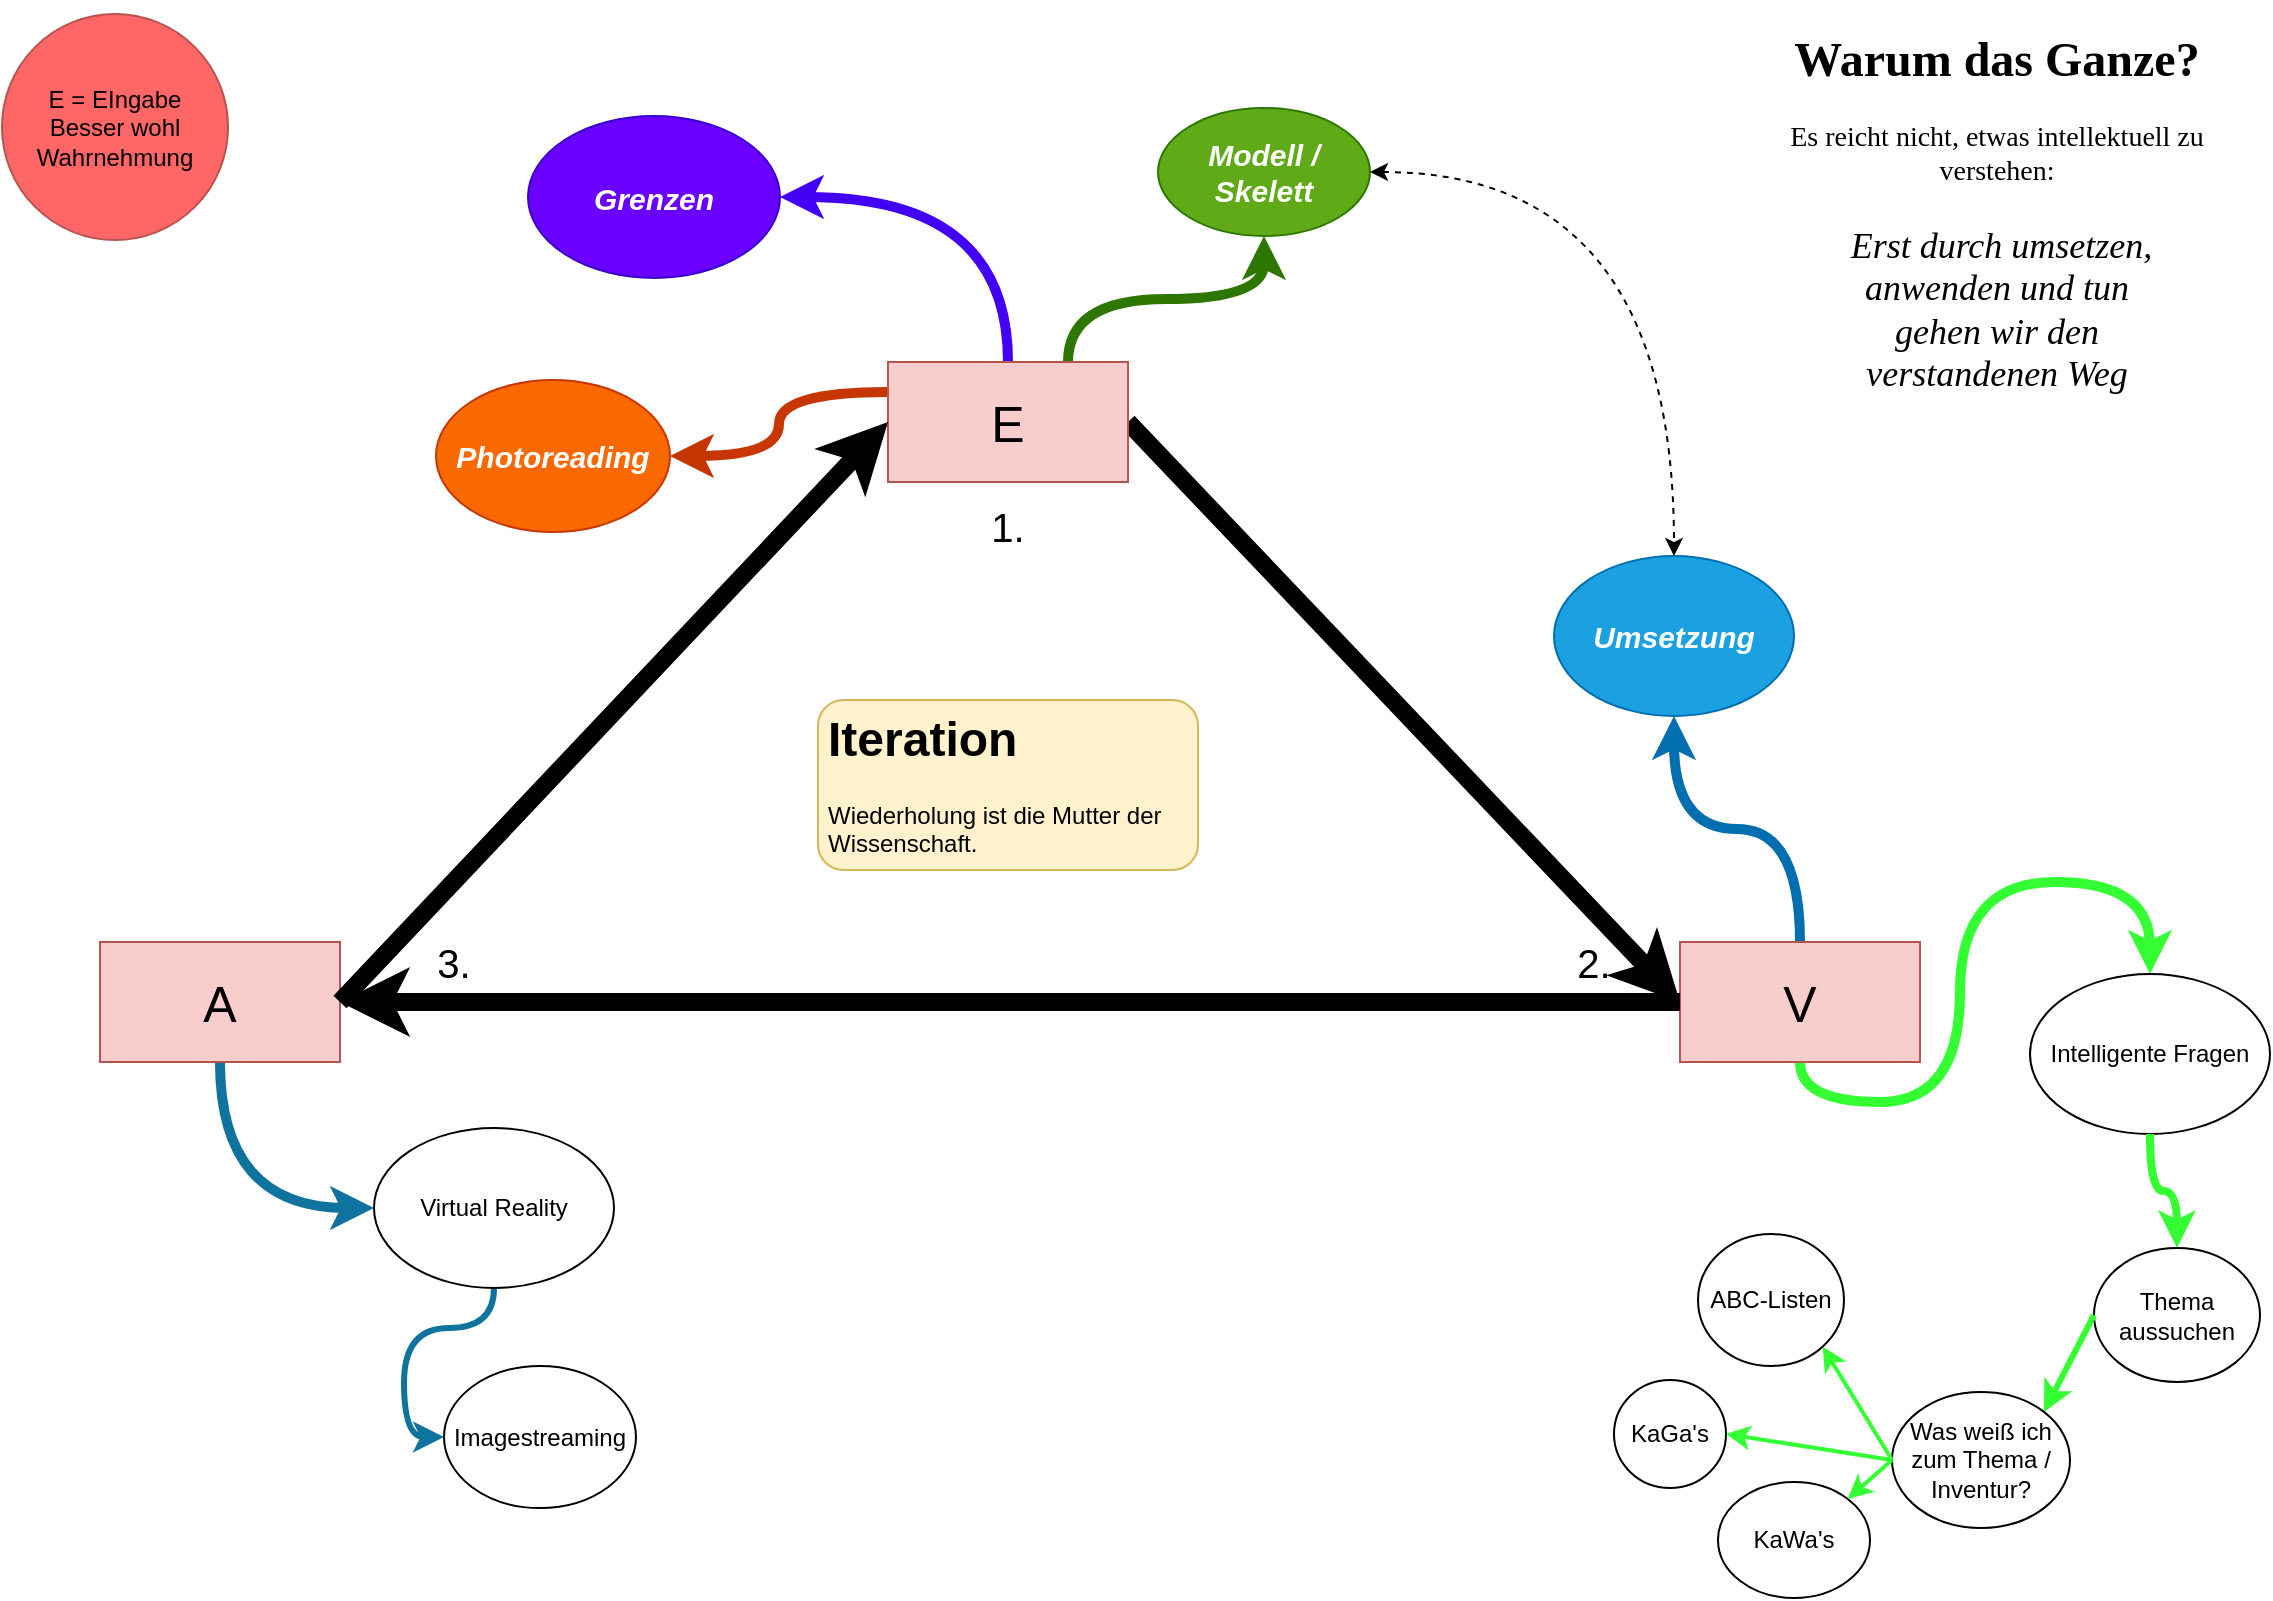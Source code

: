 <mxfile version="13.5.8" type="github">
  <diagram name="EVA" id="LGrXJrhcOQH4PXI3Mq-y">
    <mxGraphModel dx="1038" dy="575" grid="0" gridSize="10" guides="1" tooltips="1" connect="1" arrows="1" fold="1" page="1" pageScale="1" pageWidth="1169" pageHeight="827" math="0" shadow="0">
      <root>
        <mxCell id="C_8bVwX5II559LBR6Ncd-0" />
        <mxCell id="C_8bVwX5II559LBR6Ncd-1" parent="C_8bVwX5II559LBR6Ncd-0" />
        <mxCell id="C_8bVwX5II559LBR6Ncd-2" style="rounded=0;orthogonalLoop=1;jettySize=auto;html=1;exitX=1;exitY=0.5;exitDx=0;exitDy=0;entryX=0;entryY=0.5;entryDx=0;entryDy=0;endArrow=classic;endFill=1;strokeWidth=9;" parent="C_8bVwX5II559LBR6Ncd-1" source="C_8bVwX5II559LBR6Ncd-6" target="C_8bVwX5II559LBR6Ncd-12" edge="1">
          <mxGeometry relative="1" as="geometry" />
        </mxCell>
        <mxCell id="C_8bVwX5II559LBR6Ncd-3" style="edgeStyle=orthogonalEdgeStyle;curved=1;rounded=0;orthogonalLoop=1;jettySize=auto;html=1;exitX=0.75;exitY=0;exitDx=0;exitDy=0;entryX=0.5;entryY=1;entryDx=0;entryDy=0;endArrow=classic;endFill=1;strokeWidth=5;startArrow=none;startFill=0;fillColor=#60a917;strokeColor=#2D7600;" parent="C_8bVwX5II559LBR6Ncd-1" source="C_8bVwX5II559LBR6Ncd-6" target="C_8bVwX5II559LBR6Ncd-14" edge="1">
          <mxGeometry relative="1" as="geometry" />
        </mxCell>
        <mxCell id="C_8bVwX5II559LBR6Ncd-4" style="edgeStyle=orthogonalEdgeStyle;rounded=0;orthogonalLoop=1;jettySize=auto;html=1;exitX=0.5;exitY=0;exitDx=0;exitDy=0;startArrow=none;startFill=0;endArrow=classic;endFill=1;strokeWidth=5;curved=1;fillColor=#6a00ff;entryX=1;entryY=0.5;entryDx=0;entryDy=0;strokeColor=#4200F5;" parent="C_8bVwX5II559LBR6Ncd-1" source="C_8bVwX5II559LBR6Ncd-6" target="C_8bVwX5II559LBR6Ncd-24" edge="1">
          <mxGeometry relative="1" as="geometry">
            <mxPoint x="367" y="165" as="targetPoint" />
          </mxGeometry>
        </mxCell>
        <mxCell id="C_8bVwX5II559LBR6Ncd-5" style="edgeStyle=orthogonalEdgeStyle;rounded=0;orthogonalLoop=1;jettySize=auto;html=1;exitX=0;exitY=0.25;exitDx=0;exitDy=0;entryX=1;entryY=0.5;entryDx=0;entryDy=0;strokeWidth=5;curved=1;fillColor=#fa6800;strokeColor=#C73500;" parent="C_8bVwX5II559LBR6Ncd-1" source="C_8bVwX5II559LBR6Ncd-6" target="C_8bVwX5II559LBR6Ncd-36" edge="1">
          <mxGeometry relative="1" as="geometry" />
        </mxCell>
        <mxCell id="C_8bVwX5II559LBR6Ncd-6" value="&lt;font style=&quot;font-size: 25px&quot;&gt;E&lt;/font&gt;" style="rounded=0;whiteSpace=wrap;html=1;fillColor=#f8cecc;strokeColor=#b85450;" parent="C_8bVwX5II559LBR6Ncd-1" vertex="1">
          <mxGeometry x="452" y="202" width="120" height="60" as="geometry" />
        </mxCell>
        <mxCell id="C_8bVwX5II559LBR6Ncd-7" style="edgeStyle=orthogonalEdgeStyle;rounded=0;orthogonalLoop=1;jettySize=auto;html=1;exitX=0.5;exitY=1;exitDx=0;exitDy=0;entryX=0;entryY=0.5;entryDx=0;entryDy=0;curved=1;strokeWidth=3;fillColor=#b1ddf0;strokeColor=#10739e;" parent="C_8bVwX5II559LBR6Ncd-1" source="C_8bVwX5II559LBR6Ncd-16" target="C_8bVwX5II559LBR6Ncd-15" edge="1">
          <mxGeometry relative="1" as="geometry" />
        </mxCell>
        <mxCell id="C_8bVwX5II559LBR6Ncd-8" style="edgeStyle=orthogonalEdgeStyle;rounded=0;orthogonalLoop=1;jettySize=auto;html=1;exitX=0.5;exitY=1;exitDx=0;exitDy=0;entryX=0;entryY=0.5;entryDx=0;entryDy=0;curved=1;strokeWidth=5;fillColor=#b1ddf0;strokeColor=#10739e;" parent="C_8bVwX5II559LBR6Ncd-1" source="C_8bVwX5II559LBR6Ncd-9" target="C_8bVwX5II559LBR6Ncd-16" edge="1">
          <mxGeometry relative="1" as="geometry" />
        </mxCell>
        <mxCell id="C_8bVwX5II559LBR6Ncd-9" value="&lt;font style=&quot;font-size: 25px&quot;&gt;A&lt;/font&gt;" style="rounded=0;whiteSpace=wrap;html=1;fillColor=#f8cecc;strokeColor=#b85450;" parent="C_8bVwX5II559LBR6Ncd-1" vertex="1">
          <mxGeometry x="58" y="492" width="120" height="60" as="geometry" />
        </mxCell>
        <mxCell id="C_8bVwX5II559LBR6Ncd-10" style="edgeStyle=orthogonalEdgeStyle;rounded=0;orthogonalLoop=1;jettySize=auto;html=1;exitX=0.5;exitY=1;exitDx=0;exitDy=0;entryX=0.5;entryY=0;entryDx=0;entryDy=0;curved=1;strokeWidth=5;strokeColor=#33FF33;" parent="C_8bVwX5II559LBR6Ncd-1" source="C_8bVwX5II559LBR6Ncd-12" target="C_8bVwX5II559LBR6Ncd-18" edge="1">
          <mxGeometry relative="1" as="geometry">
            <Array as="points">
              <mxPoint x="908" y="572" />
              <mxPoint x="988" y="572" />
              <mxPoint x="988" y="462" />
              <mxPoint x="1083" y="462" />
            </Array>
          </mxGeometry>
        </mxCell>
        <mxCell id="C_8bVwX5II559LBR6Ncd-11" style="edgeStyle=orthogonalEdgeStyle;rounded=0;orthogonalLoop=1;jettySize=auto;html=1;exitX=0.5;exitY=0;exitDx=0;exitDy=0;entryX=0.5;entryY=1;entryDx=0;entryDy=0;curved=1;fillColor=#1ba1e2;strokeColor=#006EAF;strokeWidth=5;" parent="C_8bVwX5II559LBR6Ncd-1" source="C_8bVwX5II559LBR6Ncd-12" target="C_8bVwX5II559LBR6Ncd-17" edge="1">
          <mxGeometry relative="1" as="geometry" />
        </mxCell>
        <mxCell id="C_8bVwX5II559LBR6Ncd-12" value="&lt;font style=&quot;font-size: 25px&quot;&gt;V&lt;/font&gt;" style="rounded=0;whiteSpace=wrap;html=1;fillColor=#f8cecc;strokeColor=#b85450;" parent="C_8bVwX5II559LBR6Ncd-1" vertex="1">
          <mxGeometry x="848" y="492" width="120" height="60" as="geometry" />
        </mxCell>
        <mxCell id="C_8bVwX5II559LBR6Ncd-13" style="edgeStyle=orthogonalEdgeStyle;curved=1;rounded=0;orthogonalLoop=1;jettySize=auto;html=1;exitX=1;exitY=0.5;exitDx=0;exitDy=0;entryX=0.5;entryY=0;entryDx=0;entryDy=0;startArrow=classic;startFill=1;endArrow=classic;endFill=1;strokeWidth=1;dashed=1;" parent="C_8bVwX5II559LBR6Ncd-1" source="C_8bVwX5II559LBR6Ncd-14" target="C_8bVwX5II559LBR6Ncd-17" edge="1">
          <mxGeometry relative="1" as="geometry" />
        </mxCell>
        <UserObject label="&lt;i&gt;&lt;b&gt;&lt;font style=&quot;font-size: 15px&quot;&gt;Modell / Skelett&lt;/font&gt;&lt;/b&gt;&lt;/i&gt;" link="http://127.0.0.1:8080/#OWN%20-%20Modell" id="C_8bVwX5II559LBR6Ncd-14">
          <mxCell style="ellipse;whiteSpace=wrap;html=1;fillColor=#60a917;strokeColor=#2D7600;fontColor=#ffffff;" parent="C_8bVwX5II559LBR6Ncd-1" vertex="1">
            <mxGeometry x="587" y="75" width="106" height="64" as="geometry" />
          </mxCell>
        </UserObject>
        <UserObject label="Imagestreaming" link="http://127.0.0.1:8080/#Imagestreaming" id="C_8bVwX5II559LBR6Ncd-15">
          <mxCell style="ellipse;whiteSpace=wrap;html=1;noLabel=0;container=0;treeFolding=0;treeMoving=0;comic=0;" parent="C_8bVwX5II559LBR6Ncd-1" vertex="1">
            <mxGeometry x="230" y="704" width="96" height="71" as="geometry" />
          </mxCell>
        </UserObject>
        <mxCell id="C_8bVwX5II559LBR6Ncd-16" value="Virtual Reality" style="ellipse;whiteSpace=wrap;html=1;" parent="C_8bVwX5II559LBR6Ncd-1" vertex="1">
          <mxGeometry x="195" y="585" width="120" height="80" as="geometry" />
        </mxCell>
        <UserObject label="&lt;i&gt;&lt;b&gt;&lt;font style=&quot;font-size: 15px&quot;&gt;Umsetzung&lt;/font&gt;&lt;/b&gt;&lt;/i&gt;" link="http://127.0.0.1:8080/#OWN%20-%20Begriffe" id="C_8bVwX5II559LBR6Ncd-17">
          <mxCell style="ellipse;whiteSpace=wrap;html=1;fillColor=#1ba1e2;strokeColor=#006EAF;fontColor=#ffffff;" parent="C_8bVwX5II559LBR6Ncd-1" vertex="1">
            <mxGeometry x="785" y="299" width="120" height="80" as="geometry" />
          </mxCell>
        </UserObject>
        <mxCell id="C_8bVwX5II559LBR6Ncd-18" value="Intelligente Fragen" style="ellipse;whiteSpace=wrap;html=1;" parent="C_8bVwX5II559LBR6Ncd-1" vertex="1">
          <mxGeometry x="1023" y="508" width="120" height="80" as="geometry" />
        </mxCell>
        <mxCell id="C_8bVwX5II559LBR6Ncd-19" value="ABC-Listen" style="ellipse;whiteSpace=wrap;html=1;" parent="C_8bVwX5II559LBR6Ncd-1" vertex="1">
          <mxGeometry x="857" y="638" width="73" height="66" as="geometry" />
        </mxCell>
        <mxCell id="C_8bVwX5II559LBR6Ncd-20" value="KaWa&#39;s" style="ellipse;whiteSpace=wrap;html=1;" parent="C_8bVwX5II559LBR6Ncd-1" vertex="1">
          <mxGeometry x="867" y="762" width="76" height="58" as="geometry" />
        </mxCell>
        <mxCell id="C_8bVwX5II559LBR6Ncd-21" value="KaGa&#39;s" style="ellipse;whiteSpace=wrap;html=1;" parent="C_8bVwX5II559LBR6Ncd-1" vertex="1">
          <mxGeometry x="815" y="711" width="56" height="54" as="geometry" />
        </mxCell>
        <mxCell id="C_8bVwX5II559LBR6Ncd-22" style="rounded=0;orthogonalLoop=1;jettySize=auto;html=1;exitX=0;exitY=0.5;exitDx=0;exitDy=0;entryX=1;entryY=0.5;entryDx=0;entryDy=0;endArrow=none;endFill=0;strokeWidth=9;startArrow=classic;startFill=1;" parent="C_8bVwX5II559LBR6Ncd-1" source="C_8bVwX5II559LBR6Ncd-6" target="C_8bVwX5II559LBR6Ncd-9" edge="1">
          <mxGeometry relative="1" as="geometry">
            <mxPoint x="374" y="332" as="sourcePoint" />
            <mxPoint x="650" y="622" as="targetPoint" />
          </mxGeometry>
        </mxCell>
        <mxCell id="C_8bVwX5II559LBR6Ncd-23" style="rounded=0;orthogonalLoop=1;jettySize=auto;html=1;exitX=0;exitY=0.5;exitDx=0;exitDy=0;endArrow=classic;endFill=1;entryX=1;entryY=0.5;entryDx=0;entryDy=0;strokeWidth=9;startArrow=none;startFill=0;" parent="C_8bVwX5II559LBR6Ncd-1" source="C_8bVwX5II559LBR6Ncd-12" target="C_8bVwX5II559LBR6Ncd-9" edge="1">
          <mxGeometry relative="1" as="geometry">
            <mxPoint x="462" y="242" as="sourcePoint" />
            <mxPoint x="358" y="532" as="targetPoint" />
          </mxGeometry>
        </mxCell>
        <UserObject label="&lt;i&gt;&lt;b&gt;&lt;font style=&quot;font-size: 15px&quot;&gt;Grenzen&lt;/font&gt;&lt;/b&gt;&lt;/i&gt;" link="http://127.0.0.1:8080/#OWN%20-%20Grenzen" id="C_8bVwX5II559LBR6Ncd-24">
          <mxCell style="ellipse;whiteSpace=wrap;html=1;fillColor=#6a00ff;strokeColor=#3700CC;fontColor=#ffffff;" parent="C_8bVwX5II559LBR6Ncd-1" vertex="1">
            <mxGeometry x="272" y="79" width="126" height="81" as="geometry" />
          </mxCell>
        </UserObject>
        <mxCell id="C_8bVwX5II559LBR6Ncd-25" value="&lt;font style=&quot;font-size: 20px&quot;&gt;1.&lt;/font&gt;" style="text;html=1;strokeColor=none;fillColor=none;align=center;verticalAlign=middle;whiteSpace=wrap;rounded=0;" parent="C_8bVwX5II559LBR6Ncd-1" vertex="1">
          <mxGeometry x="492" y="274" width="40" height="20" as="geometry" />
        </mxCell>
        <mxCell id="C_8bVwX5II559LBR6Ncd-26" value="&lt;font style=&quot;font-size: 20px&quot;&gt;2.&lt;/font&gt;" style="text;html=1;strokeColor=none;fillColor=none;align=center;verticalAlign=middle;whiteSpace=wrap;rounded=0;" parent="C_8bVwX5II559LBR6Ncd-1" vertex="1">
          <mxGeometry x="785" y="492" width="40" height="20" as="geometry" />
        </mxCell>
        <mxCell id="C_8bVwX5II559LBR6Ncd-27" value="&lt;font style=&quot;font-size: 20px&quot;&gt;3.&lt;/font&gt;" style="text;html=1;strokeColor=none;fillColor=none;align=center;verticalAlign=middle;whiteSpace=wrap;rounded=0;" parent="C_8bVwX5II559LBR6Ncd-1" vertex="1">
          <mxGeometry x="215" y="492" width="40" height="20" as="geometry" />
        </mxCell>
        <mxCell id="C_8bVwX5II559LBR6Ncd-28" style="edgeStyle=orthogonalEdgeStyle;rounded=0;orthogonalLoop=1;jettySize=auto;html=1;exitX=0.5;exitY=1;exitDx=0;exitDy=0;entryX=0.5;entryY=0;entryDx=0;entryDy=0;curved=1;strokeColor=#33FF33;strokeWidth=4;" parent="C_8bVwX5II559LBR6Ncd-1" source="C_8bVwX5II559LBR6Ncd-18" target="C_8bVwX5II559LBR6Ncd-29" edge="1">
          <mxGeometry relative="1" as="geometry">
            <mxPoint x="931" y="774" as="sourcePoint" />
          </mxGeometry>
        </mxCell>
        <mxCell id="C_8bVwX5II559LBR6Ncd-29" value="Thema aussuchen" style="ellipse;whiteSpace=wrap;html=1;" parent="C_8bVwX5II559LBR6Ncd-1" vertex="1">
          <mxGeometry x="1055" y="645" width="83" height="67" as="geometry" />
        </mxCell>
        <mxCell id="C_8bVwX5II559LBR6Ncd-30" style="rounded=0;orthogonalLoop=1;jettySize=auto;html=1;exitX=0;exitY=0.5;exitDx=0;exitDy=0;entryX=1;entryY=0;entryDx=0;entryDy=0;strokeColor=#33FF33;strokeWidth=3;" parent="C_8bVwX5II559LBR6Ncd-1" source="C_8bVwX5II559LBR6Ncd-29" target="C_8bVwX5II559LBR6Ncd-31" edge="1">
          <mxGeometry relative="1" as="geometry">
            <mxPoint x="764" y="802" as="sourcePoint" />
          </mxGeometry>
        </mxCell>
        <mxCell id="C_8bVwX5II559LBR6Ncd-31" value="Was weiß ich zum Thema / Inventur?" style="ellipse;whiteSpace=wrap;html=1;" parent="C_8bVwX5II559LBR6Ncd-1" vertex="1">
          <mxGeometry x="954" y="717" width="89" height="68" as="geometry" />
        </mxCell>
        <mxCell id="C_8bVwX5II559LBR6Ncd-32" style="rounded=0;orthogonalLoop=1;jettySize=auto;html=1;exitX=0;exitY=0.5;exitDx=0;exitDy=0;entryX=1;entryY=0;entryDx=0;entryDy=0;strokeColor=#33FF33;strokeWidth=2;" parent="C_8bVwX5II559LBR6Ncd-1" source="C_8bVwX5II559LBR6Ncd-31" target="C_8bVwX5II559LBR6Ncd-20" edge="1">
          <mxGeometry relative="1" as="geometry">
            <mxPoint x="794.026" y="712.284" as="sourcePoint" />
            <mxPoint x="910.1" y="678" as="targetPoint" />
          </mxGeometry>
        </mxCell>
        <mxCell id="C_8bVwX5II559LBR6Ncd-33" style="rounded=0;orthogonalLoop=1;jettySize=auto;html=1;exitX=0;exitY=0.5;exitDx=0;exitDy=0;entryX=1;entryY=0.5;entryDx=0;entryDy=0;strokeColor=#33FF33;strokeWidth=2;" parent="C_8bVwX5II559LBR6Ncd-1" source="C_8bVwX5II559LBR6Ncd-31" target="C_8bVwX5II559LBR6Ncd-21" edge="1">
          <mxGeometry relative="1" as="geometry">
            <mxPoint x="864" y="699" as="sourcePoint" />
            <mxPoint x="773" y="711" as="targetPoint" />
          </mxGeometry>
        </mxCell>
        <mxCell id="C_8bVwX5II559LBR6Ncd-34" style="rounded=0;orthogonalLoop=1;jettySize=auto;html=1;exitX=0;exitY=0.5;exitDx=0;exitDy=0;entryX=1;entryY=1;entryDx=0;entryDy=0;strokeColor=#33FF33;strokeWidth=2;" parent="C_8bVwX5II559LBR6Ncd-1" source="C_8bVwX5II559LBR6Ncd-31" target="C_8bVwX5II559LBR6Ncd-19" edge="1">
          <mxGeometry relative="1" as="geometry">
            <mxPoint x="882" y="689" as="sourcePoint" />
            <mxPoint x="791" y="701" as="targetPoint" />
          </mxGeometry>
        </mxCell>
        <object label="&lt;h1&gt;Iteration&lt;br&gt;&lt;/h1&gt;&lt;p&gt;Wiederholung ist die Mutter der Wissenschaft.&lt;/p&gt;" id="C_8bVwX5II559LBR6Ncd-35">
          <mxCell style="text;html=1;strokeColor=#d6b656;fillColor=#fff2cc;spacing=5;spacingTop=-20;whiteSpace=wrap;overflow=hidden;rounded=1;" parent="C_8bVwX5II559LBR6Ncd-1" vertex="1">
            <mxGeometry x="417" y="371" width="190" height="85" as="geometry" />
          </mxCell>
        </object>
        <UserObject label="&lt;font style=&quot;font-size: 15px&quot;&gt;&lt;b&gt;&lt;i&gt;Photoreading&lt;/i&gt;&lt;/b&gt;&lt;/font&gt;" link="https://1drv.ms/b/s!AnAzeiSFc--Uh9o2wIYooI-SM2pa7w?e=JApZZM" id="C_8bVwX5II559LBR6Ncd-36">
          <mxCell style="ellipse;whiteSpace=wrap;html=1;fillColor=#fa6800;strokeColor=#C73500;fontColor=#ffffff;" parent="C_8bVwX5II559LBR6Ncd-1" vertex="1">
            <mxGeometry x="226" y="211" width="117" height="76" as="geometry" />
          </mxCell>
        </UserObject>
        <mxCell id="C_8bVwX5II559LBR6Ncd-37" value="&lt;h1 align=&quot;center&quot;&gt;&lt;font face=&quot;Comic Sans MS&quot;&gt;Warum das Ganze?&lt;/font&gt;&lt;/h1&gt;&lt;div align=&quot;center&quot;&gt;&lt;font style=&quot;font-size: 14px&quot; face=&quot;Comic Sans MS&quot;&gt;Es reicht nicht, etwas intellektuell zu verstehen:&lt;/font&gt;&lt;/div&gt;&lt;div align=&quot;center&quot;&gt;&lt;blockquote style=&quot;font-size: 18px&quot;&gt;&lt;div&gt;&lt;span style=&quot;background-color: rgb(255 , 255 , 255)&quot;&gt;&lt;font style=&quot;font-size: 18px&quot; face=&quot;Times New Roman&quot;&gt;&lt;i&gt;&amp;nbsp;Erst durch umsetzen, anwenden und tun gehen wir den verstandenen Weg &lt;/i&gt;&lt;/font&gt;&lt;/span&gt;&lt;font face=&quot;Comic Sans MS&quot;&gt;&lt;br&gt;&lt;/font&gt;&lt;/div&gt;&lt;/blockquote&gt;&lt;/div&gt;" style="text;html=1;spacing=5;spacingTop=-20;whiteSpace=wrap;overflow=hidden;rounded=0;" parent="C_8bVwX5II559LBR6Ncd-1" vertex="1">
          <mxGeometry x="876" y="31" width="259" height="219" as="geometry" />
        </mxCell>
        <mxCell id="x4UegTdwX4822yDoSENV-0" value="&lt;div&gt;E = EIngabe&lt;/div&gt;&lt;div&gt;Besser wohl Wahrnehmung&lt;br&gt;&lt;/div&gt;" style="ellipse;whiteSpace=wrap;html=1;aspect=fixed;strokeColor=#b85450;fillColor=#FF6666;" vertex="1" parent="C_8bVwX5II559LBR6Ncd-1">
          <mxGeometry x="9" y="28" width="113" height="113" as="geometry" />
        </mxCell>
      </root>
    </mxGraphModel>
  </diagram>
</mxfile>

